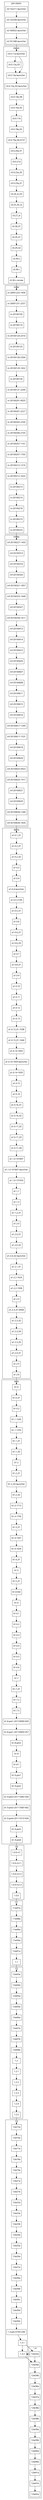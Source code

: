 digraph {
  fontname="sans-serif";
  concentrate=true;
  node[shape="box",fontname="sans-serif"];
  subgraph cluster_1_0 {
    label="1.0";
    v1_0_0_rc2_1[label="1.0.0-rc2-1",href="https://skyrising.github.io/mc-versions/version/1.0.0-rc2-1.json"];
    v1_0_0_rc1[label="1.0.0-rc1",href="https://skyrising.github.io/mc-versions/version/1.0.0-rc1.json"];
    v1_0_0_rc2_2[label="1.0.0-rc2-2",href="https://skyrising.github.io/mc-versions/version/1.0.0-rc2-2.json"];
    v1_0_0_rc2_3[label="1.0.0-rc2-3",href="https://skyrising.github.io/mc-versions/version/1.0.0-rc2-3.json"];
    v1_0_0[label="1.0.0",href="https://skyrising.github.io/mc-versions/version/1.0.0.json"];
  }
  subgraph cluster_beta {
    label="beta";
    b1_9_pre6[label="b1.9-pre6",href="https://skyrising.github.io/mc-versions/version/b1.9-pre6.json"];
    b1_0[label="b1.0",href="https://skyrising.github.io/mc-versions/version/b1.0.json"];
    b1_0_01[label="b1.0_01",href="https://skyrising.github.io/mc-versions/version/b1.0_01.json"];
    b1_1_1245[label="b1.1-1245",href="https://skyrising.github.io/mc-versions/version/b1.1-1245.json"];
    b1_0_2[label="b1.0.2",href="https://skyrising.github.io/mc-versions/version/b1.0.2.json"];
    b1_1_1255[label="b1.1-1255",href="https://skyrising.github.io/mc-versions/version/b1.1-1255.json"];
    b1_1_01[label="b1.1_01",href="https://skyrising.github.io/mc-versions/version/b1.1_01.json"];
    b1_1_02[label="b1.1_02",href="https://skyrising.github.io/mc-versions/version/b1.1_02.json"];
    b1_2[label="b1.2",href="https://skyrising.github.io/mc-versions/version/b1.2.json"];
    b1_2_01[label="b1.2_01",href="https://skyrising.github.io/mc-versions/version/b1.2_01.json"];
    b1_2_02_launcher[label="b1.2_02-launcher",href="https://skyrising.github.io/mc-versions/version/b1.2_02-launcher.json"];
    b1_3_1713[label="b1.3-1713",href="https://skyrising.github.io/mc-versions/version/b1.3-1713.json"];
    b1_2_02[label="b1.2_02",href="https://skyrising.github.io/mc-versions/version/b1.2_02.json"];
    b1_3_1750[label="b1.3-1750",href="https://skyrising.github.io/mc-versions/version/b1.3-1750.json"];
    b1_3_01[label="b1.3_01",href="https://skyrising.github.io/mc-versions/version/b1.3_01.json"];
    b1_4_1507[label="b1.4-1507",href="https://skyrising.github.io/mc-versions/version/b1.4-1507.json"];
    b1_4_1634[label="b1.4-1634",href="https://skyrising.github.io/mc-versions/version/b1.4-1634.json"];
    b1_4_01[label="b1.4_01",href="https://skyrising.github.io/mc-versions/version/b1.4_01.json"];
    b1_5[label="b1.5",href="https://skyrising.github.io/mc-versions/version/b1.5.json"];
    b1_5_01[label="b1.5_01",href="https://skyrising.github.io/mc-versions/version/b1.5_01.json"];
    b1_6_tb3[label="b1.6-tb3",href="https://skyrising.github.io/mc-versions/version/b1.6-tb3.json"];
    b1_6_1[label="b1.6.1",href="https://skyrising.github.io/mc-versions/version/b1.6.1.json"];
    b1_6[label="b1.6",href="https://skyrising.github.io/mc-versions/version/b1.6.json"];
    b1_6_2[label="b1.6.2",href="https://skyrising.github.io/mc-versions/version/b1.6.2.json"];
    b1_6_3[label="b1.6.3",href="https://skyrising.github.io/mc-versions/version/b1.6.3.json"];
    b1_6_4[label="b1.6.4",href="https://skyrising.github.io/mc-versions/version/b1.6.4.json"];
    b1_6_5[label="b1.6.5",href="https://skyrising.github.io/mc-versions/version/b1.6.5.json"];
    b1_6_6[label="b1.6.6",href="https://skyrising.github.io/mc-versions/version/b1.6.6.json"];
    b1_7[label="b1.7",href="https://skyrising.github.io/mc-versions/version/b1.7.json"];
    b1_7_01[label="b1.7_01",href="https://skyrising.github.io/mc-versions/version/b1.7_01.json"];
    b1_7_3[label="b1.7.3",href="https://skyrising.github.io/mc-versions/version/b1.7.3.json"];
    b1_7_2[label="b1.7.2",href="https://skyrising.github.io/mc-versions/version/b1.7.2.json"];
    b1_8_pre1_201109081459[label="b1.8-pre1-201109081459",href="https://skyrising.github.io/mc-versions/version/b1.8-pre1-201109081459.json"];
    b1_8_1[label="b1.8.1",href="https://skyrising.github.io/mc-versions/version/b1.8.1.json"];
    b1_8[label="b1.8",href="https://skyrising.github.io/mc-versions/version/b1.8.json"];
    b1_8_pre1_201109091357[label="b1.8-pre1-201109091357",href="https://skyrising.github.io/mc-versions/version/b1.8-pre1-201109091357.json"];
    b1_8_pre2[label="b1.8-pre2",href="https://skyrising.github.io/mc-versions/version/b1.8-pre2.json"];
    b1_9_pre1[label="b1.9-pre1",href="https://skyrising.github.io/mc-versions/version/b1.9-pre1.json"];
    b1_9_pre2[label="b1.9-pre2",href="https://skyrising.github.io/mc-versions/version/b1.9-pre2.json"];
    b1_9_pre3_201110061350[label="b1.9-pre3-201110061350",href="https://skyrising.github.io/mc-versions/version/b1.9-pre3-201110061350.json"];
    b1_9_pre3_201110061402[label="b1.9-pre3-201110061402",href="https://skyrising.github.io/mc-versions/version/b1.9-pre3-201110061402.json"];
    b1_9_pre4_201110131434[label="b1.9-pre4-201110131434",href="https://skyrising.github.io/mc-versions/version/b1.9-pre4-201110131434.json"];
    b1_9_pre5[label="b1.9-pre5",href="https://skyrising.github.io/mc-versions/version/b1.9-pre5.json"];
  }
  subgraph cluster_1_1 {
    label="1.1";
    v11w47a[label="11w47a",href="https://skyrising.github.io/mc-versions/version/11w47a.json"];
    v11w48a[label="11w48a",href="https://skyrising.github.io/mc-versions/version/11w48a.json"];
    v11w49a[label="11w49a",href="https://skyrising.github.io/mc-versions/version/11w49a.json"];
    v11w50a[label="11w50a",href="https://skyrising.github.io/mc-versions/version/11w50a.json"];
    v12w01a[label="12w01a",href="https://skyrising.github.io/mc-versions/version/12w01a.json"];
    v1_1[label="1.1",href="https://skyrising.github.io/mc-versions/version/1.1.json"];
  }
  subgraph cluster_1_2 {
    label="1.2";
    v12w03a[label="12w03a",href="https://skyrising.github.io/mc-versions/version/12w03a.json"];
    v1_2_1[label="1.2.1",href="https://skyrising.github.io/mc-versions/version/1.2.1.json"];
    v1_2[label="1.2",href="https://skyrising.github.io/mc-versions/version/1.2.json"];
    v1_2_2[label="1.2.2",href="https://skyrising.github.io/mc-versions/version/1.2.2.json"];
    v1_2_3[label="1.2.3",href="https://skyrising.github.io/mc-versions/version/1.2.3.json"];
    v1_2_4[label="1.2.4",href="https://skyrising.github.io/mc-versions/version/1.2.4.json"];
    v1_2_5[label="1.2.5",href="https://skyrising.github.io/mc-versions/version/1.2.5.json"];
    v12w04a[label="12w04a",href="https://skyrising.github.io/mc-versions/version/12w04a.json"];
    v12w05a[label="12w05a",href="https://skyrising.github.io/mc-versions/version/12w05a.json"];
    v12w05b[label="12w05b",href="https://skyrising.github.io/mc-versions/version/12w05b.json"];
    v12w06a[label="12w06a",href="https://skyrising.github.io/mc-versions/version/12w06a.json"];
    v12w07a[label="12w07a",href="https://skyrising.github.io/mc-versions/version/12w07a.json"];
    v12w07b[label="12w07b",href="https://skyrising.github.io/mc-versions/version/12w07b.json"];
    v12w08a[label="12w08a",href="https://skyrising.github.io/mc-versions/version/12w08a.json"];
  }
  subgraph cluster_1_3 {
    label="1.3";
    v12w15a[label="12w15a",href="https://skyrising.github.io/mc-versions/version/12w15a.json"];
    v1_3_1[label="1.3.1",href="https://skyrising.github.io/mc-versions/version/1.3.1.json"];
    v1_3_pre_07261249[label="1.3-pre-07261249",href="https://skyrising.github.io/mc-versions/version/1.3-pre-07261249.json"];
    v1_3_2[label="1.3.2",href="https://skyrising.github.io/mc-versions/version/1.3.2.json"];
    v12w16a[label="12w16a",href="https://skyrising.github.io/mc-versions/version/12w16a.json"];
    v12w17a[label="12w17a",href="https://skyrising.github.io/mc-versions/version/12w17a.json"];
    v12w18a[label="12w18a",href="https://skyrising.github.io/mc-versions/version/12w18a.json"];
    v12w19a[label="12w19a",href="https://skyrising.github.io/mc-versions/version/12w19a.json"];
    v12w21a[label="12w21a",href="https://skyrising.github.io/mc-versions/version/12w21a.json"];
    v12w21b[label="12w21b",href="https://skyrising.github.io/mc-versions/version/12w21b.json"];
    v12w22a[label="12w22a",href="https://skyrising.github.io/mc-versions/version/12w22a.json"];
    v12w23a[label="12w23a",href="https://skyrising.github.io/mc-versions/version/12w23a.json"];
    v12w23b[label="12w23b",href="https://skyrising.github.io/mc-versions/version/12w23b.json"];
    v12w24a[label="12w24a",href="https://skyrising.github.io/mc-versions/version/12w24a.json"];
    v12w25a[label="12w25a",href="https://skyrising.github.io/mc-versions/version/12w25a.json"];
    v12w26a[label="12w26a",href="https://skyrising.github.io/mc-versions/version/12w26a.json"];
    v12w27a[label="12w27a",href="https://skyrising.github.io/mc-versions/version/12w27a.json"];
    v12w30a[label="12w30a",href="https://skyrising.github.io/mc-versions/version/12w30a.json"];
    v12w30b[label="12w30b",href="https://skyrising.github.io/mc-versions/version/12w30b.json"];
    v12w30c[label="12w30c",href="https://skyrising.github.io/mc-versions/version/12w30c.json"];
    v12w30d[label="12w30d",href="https://skyrising.github.io/mc-versions/version/12w30d.json"];
    v12w30e[label="12w30e",href="https://skyrising.github.io/mc-versions/version/12w30e.json"];
  }
  subgraph cluster_1_4 {
    label="1.4";
    v12w32a[label="12w32a",href="https://skyrising.github.io/mc-versions/version/12w32a.json"];
    v12w34a[label="12w34a",href="https://skyrising.github.io/mc-versions/version/12w34a.json"];
    v12w34b[label="12w34b",href="https://skyrising.github.io/mc-versions/version/12w34b.json"];
    v12w36a[label="12w36a",href="https://skyrising.github.io/mc-versions/version/12w36a.json"];
    v12w37a[label="12w37a",href="https://skyrising.github.io/mc-versions/version/12w37a.json"];
    v12w38a[label="12w38a",href="https://skyrising.github.io/mc-versions/version/12w38a.json"];
    v12w38b[label="12w38b",href="https://skyrising.github.io/mc-versions/version/12w38b.json"];
    v12w39a[label="12w39a",href="https://skyrising.github.io/mc-versions/version/12w39a.json"];
    v12w39b[label="12w39b",href="https://skyrising.github.io/mc-versions/version/12w39b.json"];
    v12w40a[label="12w40a",href="https://skyrising.github.io/mc-versions/version/12w40a.json"];
    v12w40b[label="12w40b",href="https://skyrising.github.io/mc-versions/version/12w40b.json"];
    v12w41a[label="12w41a",href="https://skyrising.github.io/mc-versions/version/12w41a.json"];
    v12w41b[label="12w41b",href="https://skyrising.github.io/mc-versions/version/12w41b.json"];
    v12w42a[label="12w42a",href="https://skyrising.github.io/mc-versions/version/12w42a.json"];
  }
  subgraph cluster_alpha {
    label="alpha";
    a1_0_11[label="a1.0.11",href="https://skyrising.github.io/mc-versions/version/a1.0.11.json"];
    a1_0_10[label="a1.0.10",href="https://skyrising.github.io/mc-versions/version/a1.0.10.json"];
    a1_0_12[label="a1.0.12",href="https://skyrising.github.io/mc-versions/version/a1.0.12.json"];
    a1_0_13[label="a1.0.13",href="https://skyrising.github.io/mc-versions/version/a1.0.13.json"];
    a1_0_13_01_1038[label="a1.0.13_01-1038",href="https://skyrising.github.io/mc-versions/version/a1.0.13_01-1038.json"];
    a1_0_13_01_1444[label="a1.0.13_01-1444",href="https://skyrising.github.io/mc-versions/version/a1.0.13_01-1444.json"];
    a1_0_14_1603[label="a1.0.14-1603",href="https://skyrising.github.io/mc-versions/version/a1.0.14-1603.json"];
    a1_0_14_1659_launcher[label="a1.0.14-1659-launcher",href="https://skyrising.github.io/mc-versions/version/a1.0.14-1659-launcher.json"];
    a1_0_15[label="a1.0.15",href="https://skyrising.github.io/mc-versions/version/a1.0.15.json"];
    a1_0_14_1659[label="a1.0.14-1659",href="https://skyrising.github.io/mc-versions/version/a1.0.14-1659.json"];
    a1_0_16[label="a1.0.16",href="https://skyrising.github.io/mc-versions/version/a1.0.16.json"];
    a1_0_16_01[label="a1.0.16_01",href="https://skyrising.github.io/mc-versions/version/a1.0.16_01.json"];
    a1_0_16_02[label="a1.0.16_02",href="https://skyrising.github.io/mc-versions/version/a1.0.16_02.json"];
    a1_0_17_02[label="a1.0.17_02",href="https://skyrising.github.io/mc-versions/version/a1.0.17_02.json"];
    a1_0_17_03[label="a1.0.17_03",href="https://skyrising.github.io/mc-versions/version/a1.0.17_03.json"];
    a1_0_17_04[label="a1.0.17_04",href="https://skyrising.github.io/mc-versions/version/a1.0.17_04.json"];
    a1_1_0_101847[label="a1.1.0-101847",href="https://skyrising.github.io/mc-versions/version/a1.1.0-101847.json"];
    a1_0_2_01[label="a1.0.2_01",href="https://skyrising.github.io/mc-versions/version/a1.0.2_01.json"];
    a1_0_1_01[label="a1.0.1_01",href="https://skyrising.github.io/mc-versions/version/a1.0.1_01.json"];
    a1_0_2_02[label="a1.0.2_02",href="https://skyrising.github.io/mc-versions/version/a1.0.2_02.json"];
    a1_0_3[label="a1.0.3",href="https://skyrising.github.io/mc-versions/version/a1.0.3.json"];
    a1_0_4[label="a1.0.4",href="https://skyrising.github.io/mc-versions/version/a1.0.4.json"];
    a1_0_4_launcher[label="a1.0.4-launcher",href="https://skyrising.github.io/mc-versions/version/a1.0.4-launcher.json"];
    a1_0_5_2149[label="a1.0.5-2149",href="https://skyrising.github.io/mc-versions/version/a1.0.5-2149.json"];
    a1_0_5_01[label="a1.0.5_01",href="https://skyrising.github.io/mc-versions/version/a1.0.5_01.json"];
    a1_0_6[label="a1.0.6",href="https://skyrising.github.io/mc-versions/version/a1.0.6.json"];
    a1_0_6_01[label="a1.0.6_01",href="https://skyrising.github.io/mc-versions/version/a1.0.6_01.json"];
    a1_0_6_03[label="a1.0.6_03",href="https://skyrising.github.io/mc-versions/version/a1.0.6_03.json"];
    a1_0_7[label="a1.0.7",href="https://skyrising.github.io/mc-versions/version/a1.0.7.json"];
    a1_0_8_01[label="a1.0.8_01",href="https://skyrising.github.io/mc-versions/version/a1.0.8_01.json"];
    a1_0_9[label="a1.0.9",href="https://skyrising.github.io/mc-versions/version/a1.0.9.json"];
    a1_1_0_101847_launcher[label="a1.1.0-101847-launcher",href="https://skyrising.github.io/mc-versions/version/a1.1.0-101847-launcher.json"];
    a1_1_0_131933[label="a1.1.0-131933",href="https://skyrising.github.io/mc-versions/version/a1.1.0-131933.json"];
    a1_1_1[label="a1.1.1",href="https://skyrising.github.io/mc-versions/version/a1.1.1.json"];
    a1_1_2[label="a1.1.2",href="https://skyrising.github.io/mc-versions/version/a1.1.2.json"];
    a1_1_2_01[label="a1.1.2_01",href="https://skyrising.github.io/mc-versions/version/a1.1.2_01.json"];
    a1_2_0[label="a1.2.0",href="https://skyrising.github.io/mc-versions/version/a1.2.0.json"];
    a1_2_0_01[label="a1.2.0_01",href="https://skyrising.github.io/mc-versions/version/a1.2.0_01.json"];
    a1_2_0_02[label="a1.2.0_02",href="https://skyrising.github.io/mc-versions/version/a1.2.0_02.json"];
    a1_2_0_02_launcher[label="a1.2.0_02-launcher",href="https://skyrising.github.io/mc-versions/version/a1.2.0_02-launcher.json"];
    a1_2_1_01[label="a1.2.1_01",href="https://skyrising.github.io/mc-versions/version/a1.2.1_01.json"];
    a1_2_2_1624[label="a1.2.2-1624",href="https://skyrising.github.io/mc-versions/version/a1.2.2-1624.json"];
    a1_2_2_1938[label="a1.2.2-1938",href="https://skyrising.github.io/mc-versions/version/a1.2.2-1938.json"];
    a1_2_3[label="a1.2.3",href="https://skyrising.github.io/mc-versions/version/a1.2.3.json"];
    a1_2_3_01_0958[label="a1.2.3_01-0958",href="https://skyrising.github.io/mc-versions/version/a1.2.3_01-0958.json"];
    a1_2_3_02[label="a1.2.3_02",href="https://skyrising.github.io/mc-versions/version/a1.2.3_02.json"];
    a1_2_3_04[label="a1.2.3_04",href="https://skyrising.github.io/mc-versions/version/a1.2.3_04.json"];
    a1_2_3_05[label="a1.2.3_05",href="https://skyrising.github.io/mc-versions/version/a1.2.3_05.json"];
    a1_2_4_01[label="a1.2.4_01",href="https://skyrising.github.io/mc-versions/version/a1.2.4_01.json"];
    a1_2_5[label="a1.2.5",href="https://skyrising.github.io/mc-versions/version/a1.2.5.json"];
    a1_2_6[label="a1.2.6",href="https://skyrising.github.io/mc-versions/version/a1.2.6.json"];
  }
  subgraph cluster_infdev {
    label="infdev";
    inf_20100630_1835[label="inf-20100630-1835",href="https://skyrising.github.io/mc-versions/version/inf-20100630-1835.json"];
    inf_20100227_1433[label="inf-20100227-1433",href="https://skyrising.github.io/mc-versions/version/inf-20100227-1433.json"];
    inf_20100313[label="inf-20100313",href="https://skyrising.github.io/mc-versions/version/inf-20100313.json"];
    inf_20100316[label="inf-20100316",href="https://skyrising.github.io/mc-versions/version/inf-20100316.json"];
    inf_20100320[label="inf-20100320",href="https://skyrising.github.io/mc-versions/version/inf-20100320.json"];
    inf_20100321_1857[label="inf-20100321-1857",href="https://skyrising.github.io/mc-versions/version/inf-20100321-1857.json"];
    inf_20100325_1640[label="inf-20100325-1640",href="https://skyrising.github.io/mc-versions/version/inf-20100325-1640.json"];
    inf_20100327[label="inf-20100327",href="https://skyrising.github.io/mc-versions/version/inf-20100327.json"];
    inf_20100330_1611[label="inf-20100330-1611",href="https://skyrising.github.io/mc-versions/version/inf-20100330-1611.json"];
    inf_20100413[label="inf-20100413",href="https://skyrising.github.io/mc-versions/version/inf-20100413.json"];
    inf_20100414[label="inf-20100414",href="https://skyrising.github.io/mc-versions/version/inf-20100414.json"];
    inf_20100415[label="inf-20100415",href="https://skyrising.github.io/mc-versions/version/inf-20100415.json"];
    inf_20100420[label="inf-20100420",href="https://skyrising.github.io/mc-versions/version/inf-20100420.json"];
    inf_20100607[label="inf-20100607",href="https://skyrising.github.io/mc-versions/version/inf-20100607.json"];
    inf_20100608[label="inf-20100608",href="https://skyrising.github.io/mc-versions/version/inf-20100608.json"];
    inf_20100611[label="inf-20100611",href="https://skyrising.github.io/mc-versions/version/inf-20100611.json"];
    inf_20100615[label="inf-20100615",href="https://skyrising.github.io/mc-versions/version/inf-20100615.json"];
    inf_20100616[label="inf-20100616",href="https://skyrising.github.io/mc-versions/version/inf-20100616.json"];
    inf_20100617_1205[label="inf-20100617-1205",href="https://skyrising.github.io/mc-versions/version/inf-20100617-1205.json"];
    inf_20100617_1531[label="inf-20100617-1531",href="https://skyrising.github.io/mc-versions/version/inf-20100617-1531.json"];
    inf_20100618[label="inf-20100618",href="https://skyrising.github.io/mc-versions/version/inf-20100618.json"];
    inf_20100624[label="inf-20100624",href="https://skyrising.github.io/mc-versions/version/inf-20100624.json"];
    inf_20100625_0922[label="inf-20100625-0922",href="https://skyrising.github.io/mc-versions/version/inf-20100625-0922.json"];
    inf_20100625_1917[label="inf-20100625-1917",href="https://skyrising.github.io/mc-versions/version/inf-20100625-1917.json"];
    inf_20100627[label="inf-20100627",href="https://skyrising.github.io/mc-versions/version/inf-20100627.json"];
    inf_20100629[label="inf-20100629",href="https://skyrising.github.io/mc-versions/version/inf-20100629.json"];
    inf_20100630_1340[label="inf-20100630-1340",href="https://skyrising.github.io/mc-versions/version/inf-20100630-1340.json"];
  }
  subgraph cluster_classic {
    label="classic";
    c0_0_12a_03[label="c0.0.12a_03",href="https://skyrising.github.io/mc-versions/version/c0.0.12a_03.json"];
    c0_0_11a_launcher[label="c0.0.11a-launcher",href="https://skyrising.github.io/mc-versions/version/c0.0.11a-launcher.json"];
    c0_0_13a_launcher[label="c0.0.13a-launcher",href="https://skyrising.github.io/mc-versions/version/c0.0.13a-launcher.json"];
    c0_0_13a_03_launcher[label="c0.0.13a_03-launcher",href="https://skyrising.github.io/mc-versions/version/c0.0.13a_03-launcher.json"];
    c0_0_14a_08[label="c0.0.14a_08",href="https://skyrising.github.io/mc-versions/version/c0.0.14a_08.json"];
    c0_0_16a_02[label="c0.0.16a_02",href="https://skyrising.github.io/mc-versions/version/c0.0.16a_02.json"];
    c0_0_17a[label="c0.0.17a",href="https://skyrising.github.io/mc-versions/version/c0.0.17a.json"];
    c0_0_18a_02[label="c0.0.18a_02",href="https://skyrising.github.io/mc-versions/version/c0.0.18a_02.json"];
    c0_0_19a_06_0137[label="c0.0.19a_06-0137",href="https://skyrising.github.io/mc-versions/version/c0.0.19a_06-0137.json"];
    c0_0_20a_01[label="c0.0.20a_01",href="https://skyrising.github.io/mc-versions/version/c0.0.20a_01.json"];
    c0_0_21a[label="c0.0.21a",href="https://skyrising.github.io/mc-versions/version/c0.0.21a.json"];
    c0_0_22a_05[label="c0.0.22a_05",href="https://skyrising.github.io/mc-versions/version/c0.0.22a_05.json"];
    c0_0_23a_01[label="c0.0.23a_01",href="https://skyrising.github.io/mc-versions/version/c0.0.23a_01.json"];
    c0_24_st_03[label="c0.24_st_03",href="https://skyrising.github.io/mc-versions/version/c0.24_st_03.json"];
    c0_25_05_st[label="c0.25_05_st",href="https://skyrising.github.io/mc-versions/version/c0.25_05_st.json"];
    c0_27_st[label="c0.27_st",href="https://skyrising.github.io/mc-versions/version/c0.27_st.json"];
    c0_28_01[label="c0.28_01",href="https://skyrising.github.io/mc-versions/version/c0.28_01.json"];
    c0_29_01[label="c0.29_01",href="https://skyrising.github.io/mc-versions/version/c0.29_01.json"];
    c0_29_02[label="c0.29_02",href="https://skyrising.github.io/mc-versions/version/c0.29_02.json"];
    c0_30_s[label="c0.30-s",href="https://skyrising.github.io/mc-versions/version/c0.30-s.json"];
    c0_30_c_renew[label="c0.30-c-renew",href="https://skyrising.github.io/mc-versions/version/c0.30-c-renew.json"];
    c0_30_c[label="c0.30-c",href="https://skyrising.github.io/mc-versions/version/c0.30-c.json"];
  }
  subgraph cluster_pre_classic {
    label="pre-classic";
    rd_161348_launcher[label="rd-161348-launcher",href="https://skyrising.github.io/mc-versions/version/rd-161348-launcher.json"];
    rd_132328_launcher[label="rd-132328-launcher",href="https://skyrising.github.io/mc-versions/version/rd-132328-launcher.json"];
    rd_132211_launcher[label="rd-132211-launcher",href="https://skyrising.github.io/mc-versions/version/rd-132211-launcher.json"];
    rd_160052_launcher[label="rd-160052-launcher",href="https://skyrising.github.io/mc-versions/version/rd-160052-launcher.json"];
  }
  subgraph cluster_indev {
    label="indev";
    in_20091223_1459[label="in-20091223-1459",href="https://skyrising.github.io/mc-versions/version/in-20091223-1459.json"];
    in_20091231_2257[label="in-20091231-2257",href="https://skyrising.github.io/mc-versions/version/in-20091231-2257.json"];
    in_20100105[label="in-20100105",href="https://skyrising.github.io/mc-versions/version/in-20100105.json"];
    in_20100110[label="in-20100110",href="https://skyrising.github.io/mc-versions/version/in-20100110.json"];
    in_20100124_2310[label="in-20100124-2310",href="https://skyrising.github.io/mc-versions/version/in-20100124-2310.json"];
    in_20100125[label="in-20100125",href="https://skyrising.github.io/mc-versions/version/in-20100125.json"];
    in_20100128_2304[label="in-20100128-2304",href="https://skyrising.github.io/mc-versions/version/in-20100128-2304.json"];
    in_20100129_1452[label="in-20100129-1452",href="https://skyrising.github.io/mc-versions/version/in-20100129-1452.json"];
    in_20100130[label="in-20100130",href="https://skyrising.github.io/mc-versions/version/in-20100130.json"];
    in_20100131_2244[label="in-20100131-2244",href="https://skyrising.github.io/mc-versions/version/in-20100131-2244.json"];
    in_20100201_0025[label="in-20100201-0025",href="https://skyrising.github.io/mc-versions/version/in-20100201-0025.json"];
    in_20100201_2227[label="in-20100201-2227",href="https://skyrising.github.io/mc-versions/version/in-20100201-2227.json"];
    in_20100202_2330[label="in-20100202-2330",href="https://skyrising.github.io/mc-versions/version/in-20100202-2330.json"];
    in_20100206_2103[label="in-20100206-2103",href="https://skyrising.github.io/mc-versions/version/in-20100206-2103.json"];
    in_20100207_1101[label="in-20100207-1101",href="https://skyrising.github.io/mc-versions/version/in-20100207-1101.json"];
    in_20100207_1703[label="in-20100207-1703",href="https://skyrising.github.io/mc-versions/version/in-20100207-1703.json"];
    in_20100212_1210[label="in-20100212-1210",href="https://skyrising.github.io/mc-versions/version/in-20100212-1210.json"];
    in_20100212_1622[label="in-20100212-1622",href="https://skyrising.github.io/mc-versions/version/in-20100212-1622.json"];
    in_20100213[label="in-20100213",href="https://skyrising.github.io/mc-versions/version/in-20100213.json"];
    in_20100214[label="in-20100214",href="https://skyrising.github.io/mc-versions/version/in-20100214.json"];
    in_20100218[label="in-20100218",href="https://skyrising.github.io/mc-versions/version/in-20100218.json"];
    in_20100219[label="in-20100219",href="https://skyrising.github.io/mc-versions/version/in-20100219.json"];
    in_20100223[label="in-20100223",href="https://skyrising.github.io/mc-versions/version/in-20100223.json"];
  }
  v1_0_0_rc1 -> v1_0_0_rc2_1[href="1.0/1.0.0-rc1%231.0.0-rc2-1.match"];
  v1_0_0_rc2_1 -> v1_0_0_rc2_2[href="1.0/1.0.0-rc2-1%231.0.0-rc2-2.match"];
  v1_0_0_rc2_2 -> v1_0_0_rc2_3[href="1.0/1.0.0-rc2-2%231.0.0-rc2-3.match"];
  v1_0_0_rc2_3 -> v1_0_0[href="1.0/1.0.0-rc2-3%231.0.0.match"];
  b1_9_pre6 -> v1_0_0_rc1[href="1.0/b1.9-pre6%231.0.0-rc1.match"];
  v1_0_0 -> v11w47a[href="1.1/1.0.0%2311w47a.match"];
  v11w47a -> v11w48a[href="1.1/11w47a%2311w48a.match"];
  v11w48a -> v11w49a[href="1.1/11w48a%2311w49a.match"];
  v11w49a -> v11w50a[href="1.1/11w49a%2311w50a.match"];
  v11w50a -> v12w01a[href="1.1/11w50a%2312w01a.match"];
  v12w01a -> v1_1[href="1.1/12w01a%231.1.match"];
  v1_1 -> v12w03a[href="1.2/1.1%2312w03a.match"];
  v1_2 -> v1_2_1[href="1.2/1.2%231.2.1.match"];
  v1_2_1 -> v1_2_2[href="1.2/1.2.1%231.2.2.match"];
  v1_2_2 -> v1_2_3[href="1.2/1.2.2%231.2.3.match"];
  v1_2_3 -> v1_2_4[href="1.2/1.2.3%231.2.4.match"];
  v1_2_4 -> v1_2_5[href="1.2/1.2.4%231.2.5.match"];
  v12w03a -> v12w04a[href="1.2/12w03a%2312w04a.match"];
  v12w04a -> v12w05a[href="1.2/12w04a%2312w05a.match"];
  v12w05a -> v12w05b[href="1.2/12w05a%2312w05b.match"];
  v12w05b -> v12w06a[href="1.2/12w05b%2312w06a.match"];
  v12w06a -> v12w07a[href="1.2/12w06a%2312w07a.match"];
  v12w07a -> v12w07b[href="1.2/12w07a%2312w07b.match"];
  v12w07b -> v12w08a[href="1.2/12w07b%2312w08a.match"];
  v12w08a -> v1_2[href="1.2/12w08a%231.2.match"];
  v1_2_5 -> v12w15a[href="1.3/1.2.5%2312w15a.match"];
  v1_3_pre_07261249 -> v1_3_1[href="1.3/1.3-pre-07261249%231.3.1.match"];
  v1_3_1 -> v1_3_2[href="1.3/1.3.1%231.3.2.match"];
  v12w15a -> v12w16a[href="1.3/12w15a%2312w16a.match"];
  v12w16a -> v12w17a[href="1.3/12w16a%2312w17a.match"];
  v12w17a -> v12w18a[href="1.3/12w17a%2312w18a.match"];
  v12w18a -> v12w19a[href="1.3/12w18a%2312w19a.match"];
  v12w19a -> v12w21a[href="1.3/12w19a%2312w21a.match"];
  v12w21a -> v12w21b[href="1.3/12w21a%2312w21b.match"];
  v12w21b -> v12w22a[href="1.3/12w21b%2312w22a.match"];
  v12w22a -> v12w23a[href="1.3/12w22a%2312w23a.match"];
  v12w23a -> v12w23b[href="1.3/12w23a%2312w23b.match"];
  v12w23b -> v12w24a[href="1.3/12w23b%2312w24a.match"];
  v12w24a -> v12w25a[href="1.3/12w24a%2312w25a.match"];
  v12w25a -> v12w26a[href="1.3/12w25a%2312w26a.match"];
  v12w26a -> v12w27a[href="1.3/12w26a%2312w27a.match"];
  v12w27a -> v12w30a[href="1.3/12w27a%2312w30a.match"];
  v12w30a -> v12w30b[href="1.3/12w30a%2312w30b.match"];
  v12w30b -> v12w30c[href="1.3/12w30b%2312w30c.match"];
  v12w30c -> v12w30d[href="1.3/12w30c%2312w30d.match"];
  v12w30d -> v12w30e[href="1.3/12w30d%2312w30e.match"];
  v12w30e -> v1_3_pre_07261249[href="1.3/12w30e%231.3-pre-07261249.match"];
  v12w32a -> v1_3_2[href="1.3/12w32a%231.3.2.match"];
  v1_3_1 -> v12w32a[href="1.4/1.3.1%2312w32a.match"];
  v1_3_2 -> v12w34a[href="1.4/1.3.2%2312w34a.match"];
  v12w32a -> v12w34a[href="1.4/12w32a%2312w34a.match"];
  v12w34a -> v12w34b[href="1.4/12w34a%2312w34b.match"];
  v12w34b -> v12w36a[href="1.4/12w34b%2312w36a.match"];
  v12w36a -> v12w37a[href="1.4/12w36a%2312w37a.match"];
  v12w37a -> v12w38a[href="1.4/12w37a%2312w38a.match"];
  v12w38a -> v12w38b[href="1.4/12w38a%2312w38b.match"];
  v12w38b -> v12w39a[href="1.4/12w38b%2312w39a.match"];
  v12w39a -> v12w39b[href="1.4/12w39a%2312w39b.match"];
  v12w39b -> v12w40a[href="1.4/12w39b%2312w40a.match"];
  v12w40a -> v12w40b[href="1.4/12w40a%2312w40b.match"];
  v12w40b -> v12w41a[href="1.4/12w40b%2312w41a.match"];
  v12w41a -> v12w41b[href="1.4/12w41a%2312w41b.match"];
  v12w41b -> v12w42a[href="1.4/12w41b%2312w42a.match"];
  a1_0_10 -> a1_0_11[href="alpha/a1.0.10%23a1.0.11.match"];
  a1_0_11 -> a1_0_12[href="alpha/a1.0.11%23a1.0.12.match"];
  a1_0_12 -> a1_0_13[href="alpha/a1.0.12%23a1.0.13.match"];
  a1_0_13 -> a1_0_13_01_1038[href="alpha/a1.0.13%23a1.0.13_01-1038.match"];
  a1_0_13_01_1038 -> a1_0_13_01_1444[href="alpha/a1.0.13_01-1038%23a1.0.13_01-1444.match"];
  a1_0_13_01_1444 -> a1_0_14_1603[href="alpha/a1.0.13_01-1444%23a1.0.14-1603.match"];
  a1_0_14_1603 -> a1_0_14_1659_launcher[href="alpha/a1.0.14-1603%23a1.0.14-1659-launcher.match"];
  a1_0_14_1659 -> a1_0_15[href="alpha/a1.0.14-1659%23a1.0.15.match"];
  a1_0_14_1659_launcher -> a1_0_14_1659[href="alpha/a1.0.14-1659-launcher%23a1.0.14-1659.match"];
  a1_0_15 -> a1_0_16[href="alpha/a1.0.15%23a1.0.16.match"];
  a1_0_16 -> a1_0_16_01[href="alpha/a1.0.16%23a1.0.16_01.match"];
  a1_0_16_01 -> a1_0_16_02[href="alpha/a1.0.16_01%23a1.0.16_02.match"];
  a1_0_16_02 -> a1_0_17_02[href="alpha/a1.0.16_02%23a1.0.17_02.match"];
  a1_0_17_02 -> a1_0_17_03[href="alpha/a1.0.17_02%23a1.0.17_03.match"];
  a1_0_17_03 -> a1_0_17_04[href="alpha/a1.0.17_03%23a1.0.17_04.match"];
  a1_0_17_04 -> a1_1_0_101847[href="alpha/a1.0.17_04%23a1.1.0-101847.match"];
  a1_0_1_01 -> a1_0_2_01[href="alpha/a1.0.1_01%23a1.0.2_01.match"];
  a1_0_2_01 -> a1_0_2_02[href="alpha/a1.0.2_01%23a1.0.2_02.match"];
  a1_0_2_02 -> a1_0_3[href="alpha/a1.0.2_02%23a1.0.3.match"];
  a1_0_3 -> a1_0_4[href="alpha/a1.0.3%23a1.0.4.match"];
  a1_0_4 -> a1_0_4_launcher[href="alpha/a1.0.4%23a1.0.4-launcher.match"];
  a1_0_4_launcher -> a1_0_5_2149[href="alpha/a1.0.4-launcher%23a1.0.5-2149.match"];
  a1_0_5_2149 -> a1_0_5_01[href="alpha/a1.0.5-2149%23a1.0.5_01.match"];
  a1_0_5_01 -> a1_0_6[href="alpha/a1.0.5_01%23a1.0.6.match"];
  a1_0_6 -> a1_0_6_01[href="alpha/a1.0.6%23a1.0.6_01.match"];
  a1_0_6_01 -> a1_0_6_03[href="alpha/a1.0.6_01%23a1.0.6_03.match"];
  a1_0_6_03 -> a1_0_7[href="alpha/a1.0.6_03%23a1.0.7.match"];
  a1_0_7 -> a1_0_8_01[href="alpha/a1.0.7%23a1.0.8_01.match"];
  a1_0_8_01 -> a1_0_9[href="alpha/a1.0.8_01%23a1.0.9.match"];
  a1_0_9 -> a1_0_10[href="alpha/a1.0.9%23a1.0.10.match"];
  a1_1_0_101847 -> a1_1_0_101847_launcher[href="alpha/a1.1.0-101847%23a1.1.0-101847-launcher.match"];
  a1_1_0_101847_launcher -> a1_1_0_131933[href="alpha/a1.1.0-101847-launcher%23a1.1.0-131933.match"];
  a1_1_0_131933 -> a1_1_1[href="alpha/a1.1.0-131933%23a1.1.1.match"];
  a1_1_1 -> a1_1_2[href="alpha/a1.1.1%23a1.1.2.match"];
  a1_1_2 -> a1_1_2_01[href="alpha/a1.1.2%23a1.1.2_01.match"];
  a1_1_2_01 -> a1_2_0[href="alpha/a1.1.2_01%23a1.2.0.match"];
  a1_2_0 -> a1_2_0_01[href="alpha/a1.2.0%23a1.2.0_01.match"];
  a1_2_0_01 -> a1_2_0_02[href="alpha/a1.2.0_01%23a1.2.0_02.match"];
  a1_2_0_02 -> a1_2_0_02_launcher[href="alpha/a1.2.0_02%23a1.2.0_02-launcher.match"];
  a1_2_0_02_launcher -> a1_2_1_01[href="alpha/a1.2.0_02-launcher%23a1.2.1_01.match"];
  a1_2_1_01 -> a1_2_2_1624[href="alpha/a1.2.1_01%23a1.2.2-1624.match"];
  a1_2_2_1624 -> a1_2_2_1938[href="alpha/a1.2.2-1624%23a1.2.2-1938.match"];
  a1_2_2_1938 -> a1_2_3[href="alpha/a1.2.2-1938%23a1.2.3.match"];
  a1_2_3 -> a1_2_3_01_0958[href="alpha/a1.2.3%23a1.2.3_01-0958.match"];
  a1_2_3_01_0958 -> a1_2_3_02[href="alpha/a1.2.3_01-0958%23a1.2.3_02.match"];
  a1_2_3_02 -> a1_2_3_04[href="alpha/a1.2.3_02%23a1.2.3_04.match"];
  a1_2_3_04 -> a1_2_3_05[href="alpha/a1.2.3_04%23a1.2.3_05.match"];
  a1_2_3_05 -> a1_2_4_01[href="alpha/a1.2.3_05%23a1.2.4_01.match"];
  a1_2_4_01 -> a1_2_5[href="alpha/a1.2.4_01%23a1.2.5.match"];
  a1_2_5 -> a1_2_6[href="alpha/a1.2.5%23a1.2.6.match"];
  inf_20100630_1835 -> a1_0_1_01[href="alpha/inf-20100630-1835%23a1.0.1_01.match"];
  a1_2_6 -> b1_0[href="beta/a1.2.6%23b1.0.match"];
  b1_0 -> b1_0_01[href="beta/b1.0%23b1.0_01.match"];
  b1_0_2 -> b1_1_1245[href="beta/b1.0.2%23b1.1-1245.match"];
  b1_0_01 -> b1_0_2[href="beta/b1.0_01%23b1.0.2.match"];
  b1_1_1245 -> b1_1_1255[href="beta/b1.1-1245%23b1.1-1255.match"];
  b1_1_1255 -> b1_1_01[href="beta/b1.1-1255%23b1.1_01.match"];
  b1_1_01 -> b1_1_02[href="beta/b1.1_01%23b1.1_02.match"];
  b1_1_02 -> b1_2[href="beta/b1.1_02%23b1.2.match"];
  b1_2 -> b1_2_01[href="beta/b1.2%23b1.2_01.match"];
  b1_2_01 -> b1_2_02_launcher[href="beta/b1.2_01%23b1.2_02-launcher.match"];
  b1_2_02 -> b1_3_1713[href="beta/b1.2_02%23b1.3-1713.match"];
  b1_2_02_launcher -> b1_2_02[href="beta/b1.2_02-launcher%23b1.2_02.match"];
  b1_3_1713 -> b1_3_1750[href="beta/b1.3-1713%23b1.3-1750.match"];
  b1_3_1750 -> b1_3_01[href="beta/b1.3-1750%23b1.3_01.match"];
  b1_3_01 -> b1_4_1507[href="beta/b1.3_01%23b1.4-1507.match"];
  b1_4_1507 -> b1_4_1634[href="beta/b1.4-1507%23b1.4-1634.match"];
  b1_4_1634 -> b1_4_01[href="beta/b1.4-1634%23b1.4_01.match"];
  b1_4_01 -> b1_5[href="beta/b1.4_01%23b1.5.match"];
  b1_5 -> b1_5_01[href="beta/b1.5%23b1.5_01.match"];
  b1_5_01 -> b1_6_tb3[href="beta/b1.5_01%23b1.6-tb3.match"];
  b1_6 -> b1_6_1[href="beta/b1.6%23b1.6.1.match"];
  b1_6_tb3 -> b1_6[href="beta/b1.6-tb3%23b1.6.match"];
  b1_6_1 -> b1_6_2[href="beta/b1.6.1%23b1.6.2.match"];
  b1_6_2 -> b1_6_3[href="beta/b1.6.2%23b1.6.3.match"];
  b1_6_3 -> b1_6_4[href="beta/b1.6.3%23b1.6.4.match"];
  b1_6_4 -> b1_6_5[href="beta/b1.6.4%23b1.6.5.match"];
  b1_6_5 -> b1_6_6[href="beta/b1.6.5%23b1.6.6.match"];
  b1_6_6 -> b1_7[href="beta/b1.6.6%23b1.7.match"];
  b1_7 -> b1_7_01[href="beta/b1.7%23b1.7_01.match"];
  b1_7_2 -> b1_7_3[href="beta/b1.7.2%23b1.7.3.match"];
  b1_7_3 -> b1_8_pre1_201109081459[href="beta/b1.7.3%23b1.8-pre1-201109081459.match"];
  b1_7_01 -> b1_7_2[href="beta/b1.7_01%23b1.7.2.match"];
  b1_8 -> b1_8_1[href="beta/b1.8%23b1.8.1.match"];
  b1_8_pre1_201109081459 -> b1_8_pre1_201109091357[href="beta/b1.8-pre1-201109081459%23b1.8-pre1-201109091357.match"];
  b1_8_pre1_201109091357 -> b1_8_pre2[href="beta/b1.8-pre1-201109091357%23b1.8-pre2.match"];
  b1_8_pre2 -> b1_8[href="beta/b1.8-pre2%23b1.8.match"];
  b1_8_1 -> b1_9_pre1[href="beta/b1.8.1%23b1.9-pre1.match"];
  b1_9_pre1 -> b1_9_pre2[href="beta/b1.9-pre1%23b1.9-pre2.match"];
  b1_9_pre2 -> b1_9_pre3_201110061350[href="beta/b1.9-pre2%23b1.9-pre3-201110061350.match"];
  b1_9_pre3_201110061350 -> b1_9_pre3_201110061402[href="beta/b1.9-pre3-201110061350%23b1.9-pre3-201110061402.match"];
  b1_9_pre3_201110061402 -> b1_9_pre4_201110131434[href="beta/b1.9-pre3-201110061402%23b1.9-pre4-201110131434.match"];
  b1_9_pre4_201110131434 -> b1_9_pre5[href="beta/b1.9-pre4-201110131434%23b1.9-pre5.match"];
  b1_9_pre5 -> b1_9_pre6[href="beta/b1.9-pre5%23b1.9-pre6.match"];
  c0_0_11a_launcher -> c0_0_12a_03[href="classic/c0.0.11a-launcher%23c0.0.12a_03.match"];
  c0_0_11a_launcher -> c0_0_13a_launcher[href="classic/c0.0.11a-launcher%23c0.0.13a-launcher.match"];
  c0_0_12a_03 -> c0_0_13a_launcher[href="classic/c0.0.12a_03%23c0.0.13a-launcher.match"];
  c0_0_13a_launcher -> c0_0_13a_03_launcher[href="classic/c0.0.13a-launcher%23c0.0.13a_03-launcher.match"];
  c0_0_13a_03_launcher -> c0_0_14a_08[href="classic/c0.0.13a_03-launcher%23c0.0.14a_08.match"];
  c0_0_14a_08 -> c0_0_16a_02[href="classic/c0.0.14a_08%23c0.0.16a_02.match"];
  c0_0_16a_02 -> c0_0_17a[href="classic/c0.0.16a_02%23c0.0.17a.match"];
  c0_0_17a -> c0_0_18a_02[href="classic/c0.0.17a%23c0.0.18a_02.match"];
  c0_0_18a_02 -> c0_0_19a_06_0137[href="classic/c0.0.18a_02%23c0.0.19a_06-0137.match"];
  c0_0_19a_06_0137 -> c0_0_20a_01[href="classic/c0.0.19a_06-0137%23c0.0.20a_01.match"];
  c0_0_20a_01 -> c0_0_21a[href="classic/c0.0.20a_01%23c0.0.21a.match"];
  c0_0_21a -> c0_0_22a_05[href="classic/c0.0.21a%23c0.0.22a_05.match"];
  c0_0_22a_05 -> c0_0_23a_01[href="classic/c0.0.22a_05%23c0.0.23a_01.match"];
  c0_0_23a_01 -> c0_24_st_03[href="classic/c0.0.23a_01%23c0.24_st_03.match"];
  c0_24_st_03 -> c0_25_05_st[href="classic/c0.24_st_03%23c0.25_05_st.match"];
  c0_25_05_st -> c0_27_st[href="classic/c0.25_05_st%23c0.27_st.match"];
  c0_27_st -> c0_28_01[href="classic/c0.27_st%23c0.28_01.match"];
  c0_28_01 -> c0_29_01[href="classic/c0.28_01%23c0.29_01.match"];
  c0_29_01 -> c0_29_02[href="classic/c0.29_01%23c0.29_02.match"];
  c0_29_02 -> c0_30_s[href="classic/c0.29_02%23c0.30-s.match"];
  c0_30_c -> c0_30_c_renew[href="classic/c0.30-c%23c0.30-c-renew.match"];
  c0_30_s -> c0_30_c[href="classic/c0.30-s%23c0.30-c.match"];
  rd_161348_launcher -> c0_0_11a_launcher[href="classic/rd-161348-launcher%23c0.0.11a-launcher.match"];
  c0_30_c_renew -> in_20091223_1459[href="indev/c0.30-c-renew%23in-20091223-1459.match"];
  in_20091223_1459 -> in_20091231_2257[href="indev/in-20091223-1459%23in-20091231-2257.match"];
  in_20091231_2257 -> in_20100105[href="indev/in-20091231-2257%23in-20100105.match"];
  in_20100105 -> in_20100110[href="indev/in-20100105%23in-20100110.match"];
  in_20100110 -> in_20100124_2310[href="indev/in-20100110%23in-20100124-2310.match"];
  in_20100124_2310 -> in_20100125[href="indev/in-20100124-2310%23in-20100125.match"];
  in_20100125 -> in_20100128_2304[href="indev/in-20100125%23in-20100128-2304.match"];
  in_20100128_2304 -> in_20100129_1452[href="indev/in-20100128-2304%23in-20100129-1452.match"];
  in_20100129_1452 -> in_20100130[href="indev/in-20100129-1452%23in-20100130.match"];
  in_20100130 -> in_20100131_2244[href="indev/in-20100130%23in-20100131-2244.match"];
  in_20100131_2244 -> in_20100201_0025[href="indev/in-20100131-2244%23in-20100201-0025.match"];
  in_20100201_0025 -> in_20100201_2227[href="indev/in-20100201-0025%23in-20100201-2227.match"];
  in_20100201_2227 -> in_20100202_2330[href="indev/in-20100201-2227%23in-20100202-2330.match"];
  in_20100202_2330 -> in_20100206_2103[href="indev/in-20100202-2330%23in-20100206-2103.match"];
  in_20100206_2103 -> in_20100207_1101[href="indev/in-20100206-2103%23in-20100207-1101.match"];
  in_20100207_1101 -> in_20100207_1703[href="indev/in-20100207-1101%23in-20100207-1703.match"];
  in_20100207_1703 -> in_20100212_1210[href="indev/in-20100207-1703%23in-20100212-1210.match"];
  in_20100212_1210 -> in_20100212_1622[href="indev/in-20100212-1210%23in-20100212-1622.match"];
  in_20100212_1622 -> in_20100213[href="indev/in-20100212-1622%23in-20100213.match"];
  in_20100213 -> in_20100214[href="indev/in-20100213%23in-20100214.match"];
  in_20100214 -> in_20100218[href="indev/in-20100214%23in-20100218.match"];
  in_20100218 -> in_20100219[href="indev/in-20100218%23in-20100219.match"];
  in_20100219 -> in_20100223[href="indev/in-20100219%23in-20100223.match"];
  in_20100223 -> inf_20100227_1433[href="infdev/in-20100223%23inf-20100227-1433.match"];
  inf_20100227_1433 -> inf_20100313[href="infdev/inf-20100227-1433%23inf-20100313.match"];
  inf_20100313 -> inf_20100316[href="infdev/inf-20100313%23inf-20100316.match"];
  inf_20100316 -> inf_20100320[href="infdev/inf-20100316%23inf-20100320.match"];
  inf_20100320 -> inf_20100321_1857[href="infdev/inf-20100320%23inf-20100321-1857.match"];
  inf_20100321_1857 -> inf_20100325_1640[href="infdev/inf-20100321-1857%23inf-20100325-1640.match"];
  inf_20100325_1640 -> inf_20100327[href="infdev/inf-20100325-1640%23inf-20100327.match"];
  inf_20100327 -> inf_20100330_1611[href="infdev/inf-20100327%23inf-20100330-1611.match"];
  inf_20100330_1611 -> inf_20100413[href="infdev/inf-20100330-1611%23inf-20100413.match"];
  inf_20100413 -> inf_20100414[href="infdev/inf-20100413%23inf-20100414.match"];
  inf_20100414 -> inf_20100415[href="infdev/inf-20100414%23inf-20100415.match"];
  inf_20100415 -> inf_20100420[href="infdev/inf-20100415%23inf-20100420.match"];
  inf_20100420 -> inf_20100607[href="infdev/inf-20100420%23inf-20100607.match"];
  inf_20100607 -> inf_20100608[href="infdev/inf-20100607%23inf-20100608.match"];
  inf_20100608 -> inf_20100611[href="infdev/inf-20100608%23inf-20100611.match"];
  inf_20100611 -> inf_20100615[href="infdev/inf-20100611%23inf-20100615.match"];
  inf_20100615 -> inf_20100616[href="infdev/inf-20100615%23inf-20100616.match"];
  inf_20100616 -> inf_20100617_1205[href="infdev/inf-20100616%23inf-20100617-1205.match"];
  inf_20100617_1205 -> inf_20100617_1531[href="infdev/inf-20100617-1205%23inf-20100617-1531.match"];
  inf_20100617_1531 -> inf_20100618[href="infdev/inf-20100617-1531%23inf-20100618.match"];
  inf_20100618 -> inf_20100624[href="infdev/inf-20100618%23inf-20100624.match"];
  inf_20100624 -> inf_20100625_0922[href="infdev/inf-20100624%23inf-20100625-0922.match"];
  inf_20100625_0922 -> inf_20100625_1917[href="infdev/inf-20100625-0922%23inf-20100625-1917.match"];
  inf_20100625_1917 -> inf_20100627[href="infdev/inf-20100625-1917%23inf-20100627.match"];
  inf_20100627 -> inf_20100629[href="infdev/inf-20100627%23inf-20100629.match"];
  inf_20100629 -> inf_20100630_1340[href="infdev/inf-20100629%23inf-20100630-1340.match"];
  inf_20100630_1340 -> inf_20100630_1835[href="infdev/inf-20100630-1340%23inf-20100630-1835.match"];
  rd_132211_launcher -> rd_132328_launcher[href="pre-classic/rd-132211-launcher%23rd-132328-launcher.match"];
  rd_132328_launcher -> rd_160052_launcher[href="pre-classic/rd-132328-launcher%23rd-160052-launcher.match"];
  rd_160052_launcher -> rd_161348_launcher[href="pre-classic/rd-160052-launcher%23rd-161348-launcher.match"];
}
